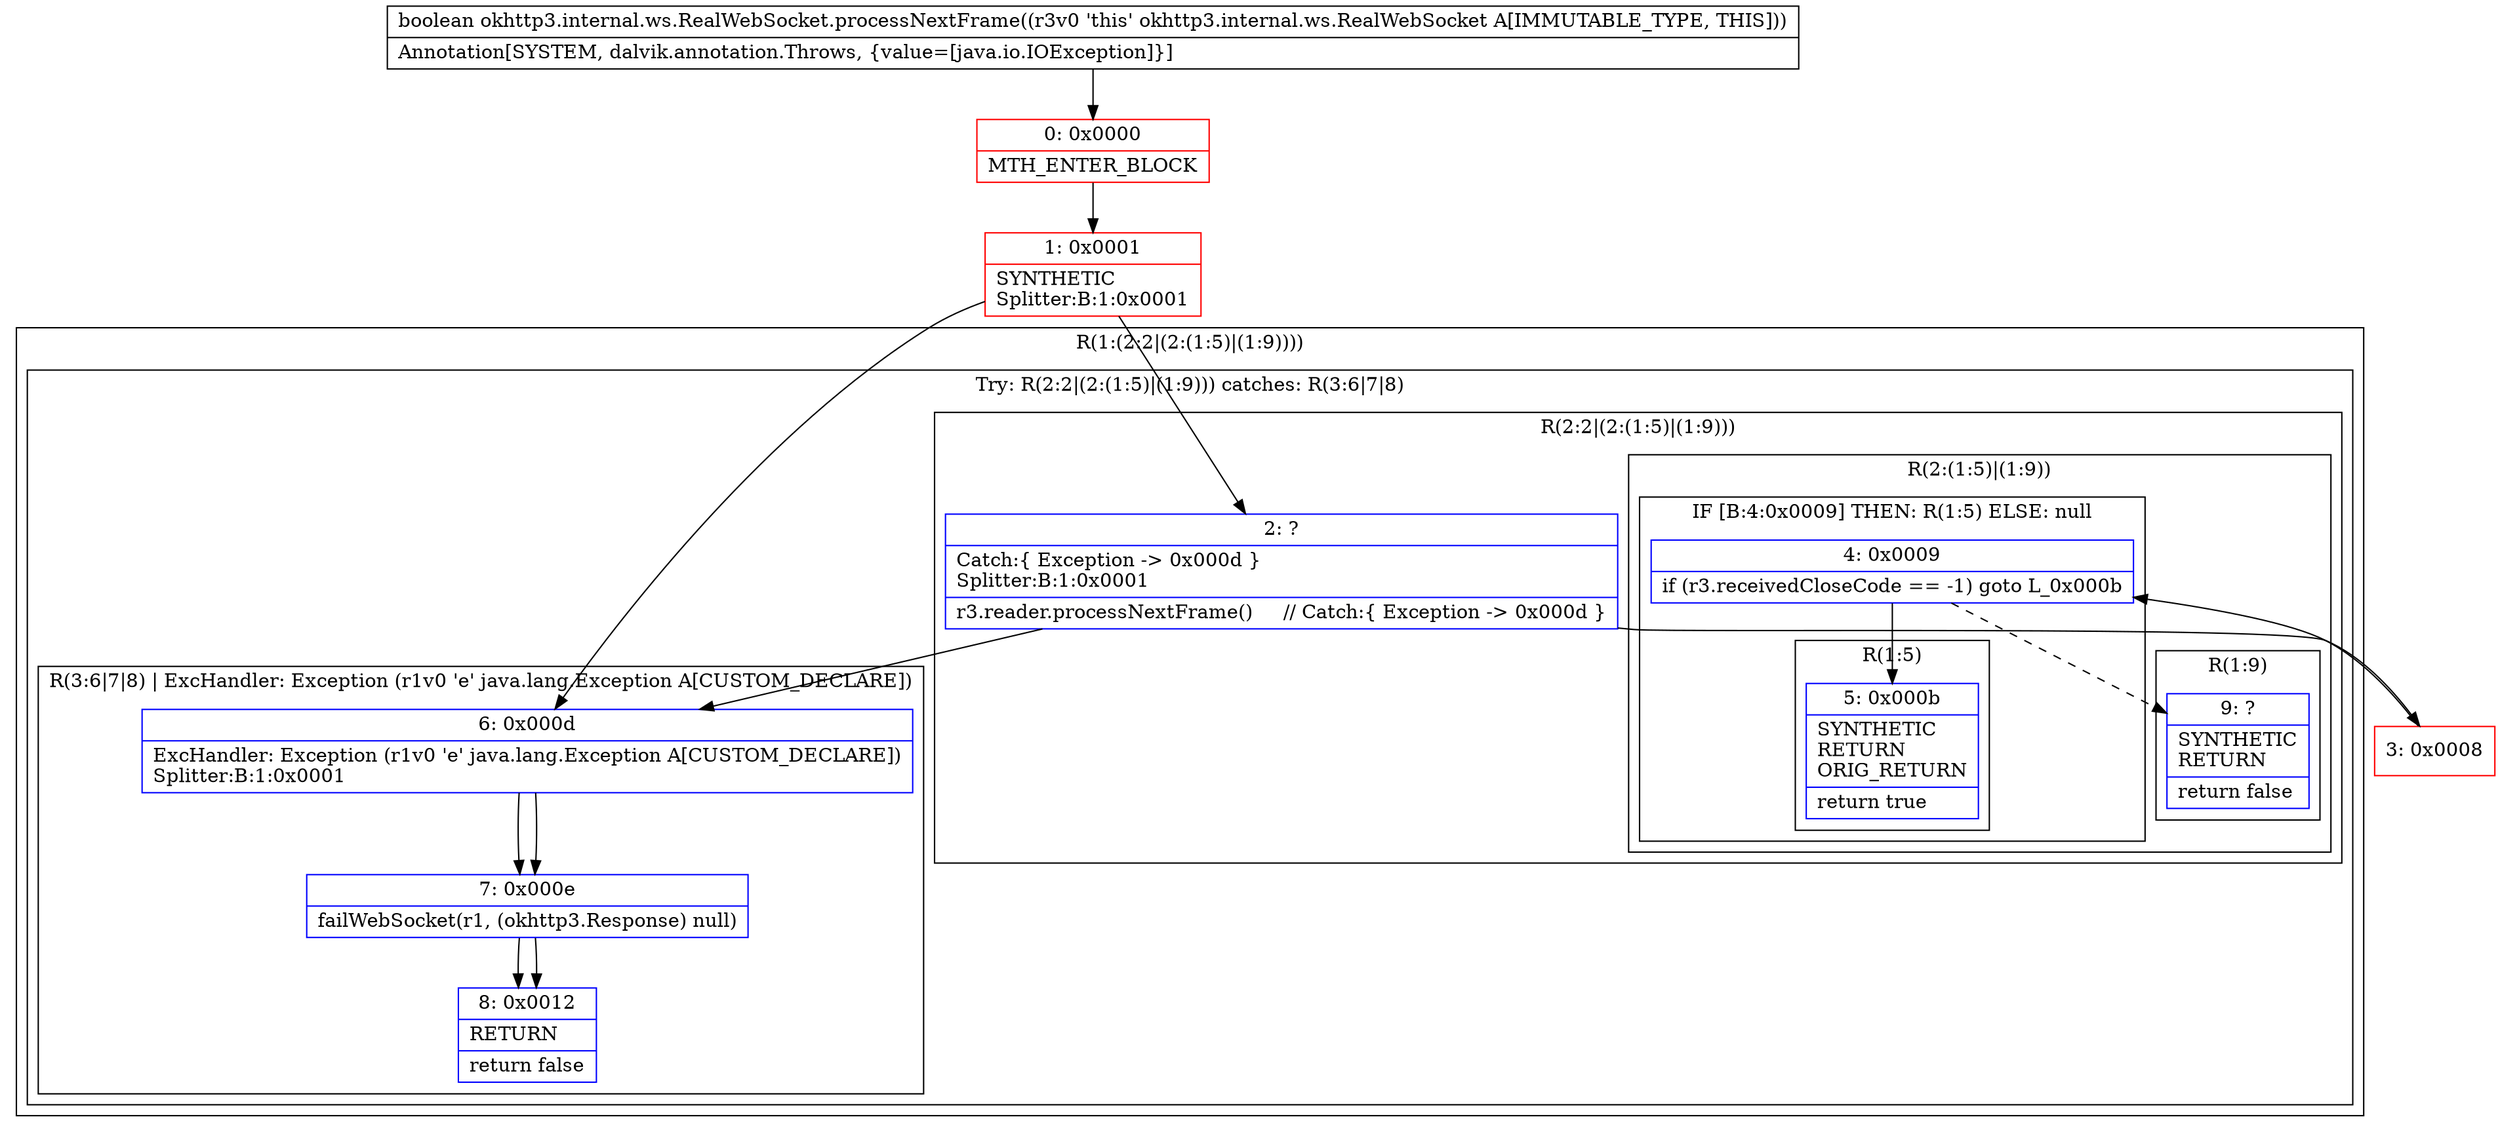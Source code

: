 digraph "CFG forokhttp3.internal.ws.RealWebSocket.processNextFrame()Z" {
subgraph cluster_Region_111639471 {
label = "R(1:(2:2|(2:(1:5)|(1:9))))";
node [shape=record,color=blue];
subgraph cluster_TryCatchRegion_1211346806 {
label = "Try: R(2:2|(2:(1:5)|(1:9))) catches: R(3:6|7|8)";
node [shape=record,color=blue];
subgraph cluster_Region_1110893246 {
label = "R(2:2|(2:(1:5)|(1:9)))";
node [shape=record,color=blue];
Node_2 [shape=record,label="{2\:\ ?|Catch:\{ Exception \-\> 0x000d \}\lSplitter:B:1:0x0001\l|r3.reader.processNextFrame()     \/\/ Catch:\{ Exception \-\> 0x000d \}\l}"];
subgraph cluster_Region_25675966 {
label = "R(2:(1:5)|(1:9))";
node [shape=record,color=blue];
subgraph cluster_IfRegion_1010872610 {
label = "IF [B:4:0x0009] THEN: R(1:5) ELSE: null";
node [shape=record,color=blue];
Node_4 [shape=record,label="{4\:\ 0x0009|if (r3.receivedCloseCode == \-1) goto L_0x000b\l}"];
subgraph cluster_Region_1776153027 {
label = "R(1:5)";
node [shape=record,color=blue];
Node_5 [shape=record,label="{5\:\ 0x000b|SYNTHETIC\lRETURN\lORIG_RETURN\l|return true\l}"];
}
}
subgraph cluster_Region_478924116 {
label = "R(1:9)";
node [shape=record,color=blue];
Node_9 [shape=record,label="{9\:\ ?|SYNTHETIC\lRETURN\l|return false\l}"];
}
}
}
subgraph cluster_Region_594949187 {
label = "R(3:6|7|8) | ExcHandler: Exception (r1v0 'e' java.lang.Exception A[CUSTOM_DECLARE])\l";
node [shape=record,color=blue];
Node_6 [shape=record,label="{6\:\ 0x000d|ExcHandler: Exception (r1v0 'e' java.lang.Exception A[CUSTOM_DECLARE])\lSplitter:B:1:0x0001\l}"];
Node_7 [shape=record,label="{7\:\ 0x000e|failWebSocket(r1, (okhttp3.Response) null)\l}"];
Node_8 [shape=record,label="{8\:\ 0x0012|RETURN\l|return false\l}"];
}
}
}
subgraph cluster_Region_594949187 {
label = "R(3:6|7|8) | ExcHandler: Exception (r1v0 'e' java.lang.Exception A[CUSTOM_DECLARE])\l";
node [shape=record,color=blue];
Node_6 [shape=record,label="{6\:\ 0x000d|ExcHandler: Exception (r1v0 'e' java.lang.Exception A[CUSTOM_DECLARE])\lSplitter:B:1:0x0001\l}"];
Node_7 [shape=record,label="{7\:\ 0x000e|failWebSocket(r1, (okhttp3.Response) null)\l}"];
Node_8 [shape=record,label="{8\:\ 0x0012|RETURN\l|return false\l}"];
}
Node_0 [shape=record,color=red,label="{0\:\ 0x0000|MTH_ENTER_BLOCK\l}"];
Node_1 [shape=record,color=red,label="{1\:\ 0x0001|SYNTHETIC\lSplitter:B:1:0x0001\l}"];
Node_3 [shape=record,color=red,label="{3\:\ 0x0008}"];
MethodNode[shape=record,label="{boolean okhttp3.internal.ws.RealWebSocket.processNextFrame((r3v0 'this' okhttp3.internal.ws.RealWebSocket A[IMMUTABLE_TYPE, THIS]))  | Annotation[SYSTEM, dalvik.annotation.Throws, \{value=[java.io.IOException]\}]\l}"];
MethodNode -> Node_0;
Node_2 -> Node_3;
Node_2 -> Node_6;
Node_4 -> Node_5;
Node_4 -> Node_9[style=dashed];
Node_6 -> Node_7;
Node_7 -> Node_8;
Node_6 -> Node_7;
Node_7 -> Node_8;
Node_0 -> Node_1;
Node_1 -> Node_2;
Node_1 -> Node_6;
Node_3 -> Node_4;
}


